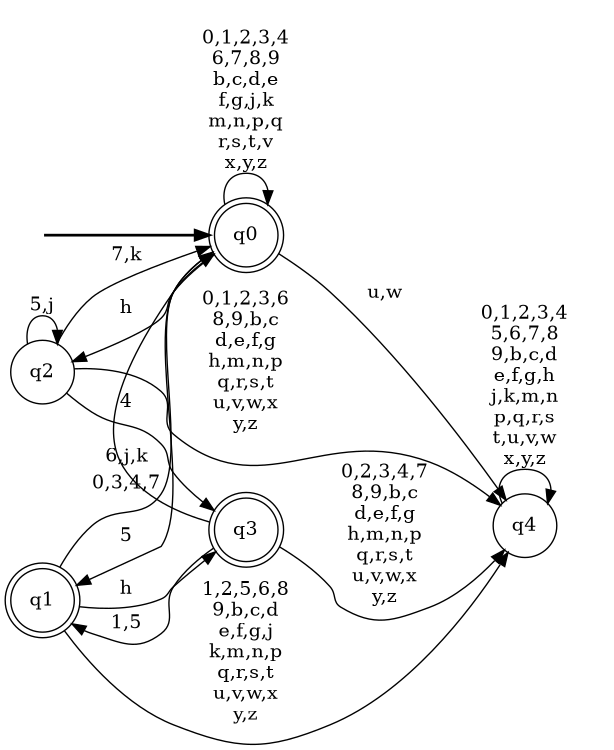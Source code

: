 digraph BlueStar {
__start0 [style = invis, shape = none, label = "", width = 0, height = 0];

rankdir=LR;
size="8,5";

s0 [style="rounded,filled", color="black", fillcolor="white" shape="doublecircle", label="q0"];
s1 [style="rounded,filled", color="black", fillcolor="white" shape="doublecircle", label="q1"];
s2 [style="filled", color="black", fillcolor="white" shape="circle", label="q2"];
s3 [style="rounded,filled", color="black", fillcolor="white" shape="doublecircle", label="q3"];
s4 [style="filled", color="black", fillcolor="white" shape="circle", label="q4"];
subgraph cluster_main { 
	graph [pad=".75", ranksep="0.15", nodesep="0.15"];
	 style=invis; 
	__start0 -> s0 [penwidth=2];
}
s0 -> s0 [label="0,1,2,3,4\n6,7,8,9\nb,c,d,e\nf,g,j,k\nm,n,p,q\nr,s,t,v\nx,y,z"];
s0 -> s1 [label="5"];
s0 -> s2 [label="h"];
s0 -> s4 [label="u,w"];
s1 -> s0 [label="0,3,4,7"];
s1 -> s3 [label="h"];
s1 -> s4 [label="1,2,5,6,8\n9,b,c,d\ne,f,g,j\nk,m,n,p\nq,r,s,t\nu,v,w,x\ny,z"];
s2 -> s0 [label="7,k"];
s2 -> s2 [label="5,j"];
s2 -> s3 [label="4"];
s2 -> s4 [label="0,1,2,3,6\n8,9,b,c\nd,e,f,g\nh,m,n,p\nq,r,s,t\nu,v,w,x\ny,z"];
s3 -> s0 [label="6,j,k"];
s3 -> s1 [label="1,5"];
s3 -> s4 [label="0,2,3,4,7\n8,9,b,c\nd,e,f,g\nh,m,n,p\nq,r,s,t\nu,v,w,x\ny,z"];
s4 -> s4 [label="0,1,2,3,4\n5,6,7,8\n9,b,c,d\ne,f,g,h\nj,k,m,n\np,q,r,s\nt,u,v,w\nx,y,z"];

}